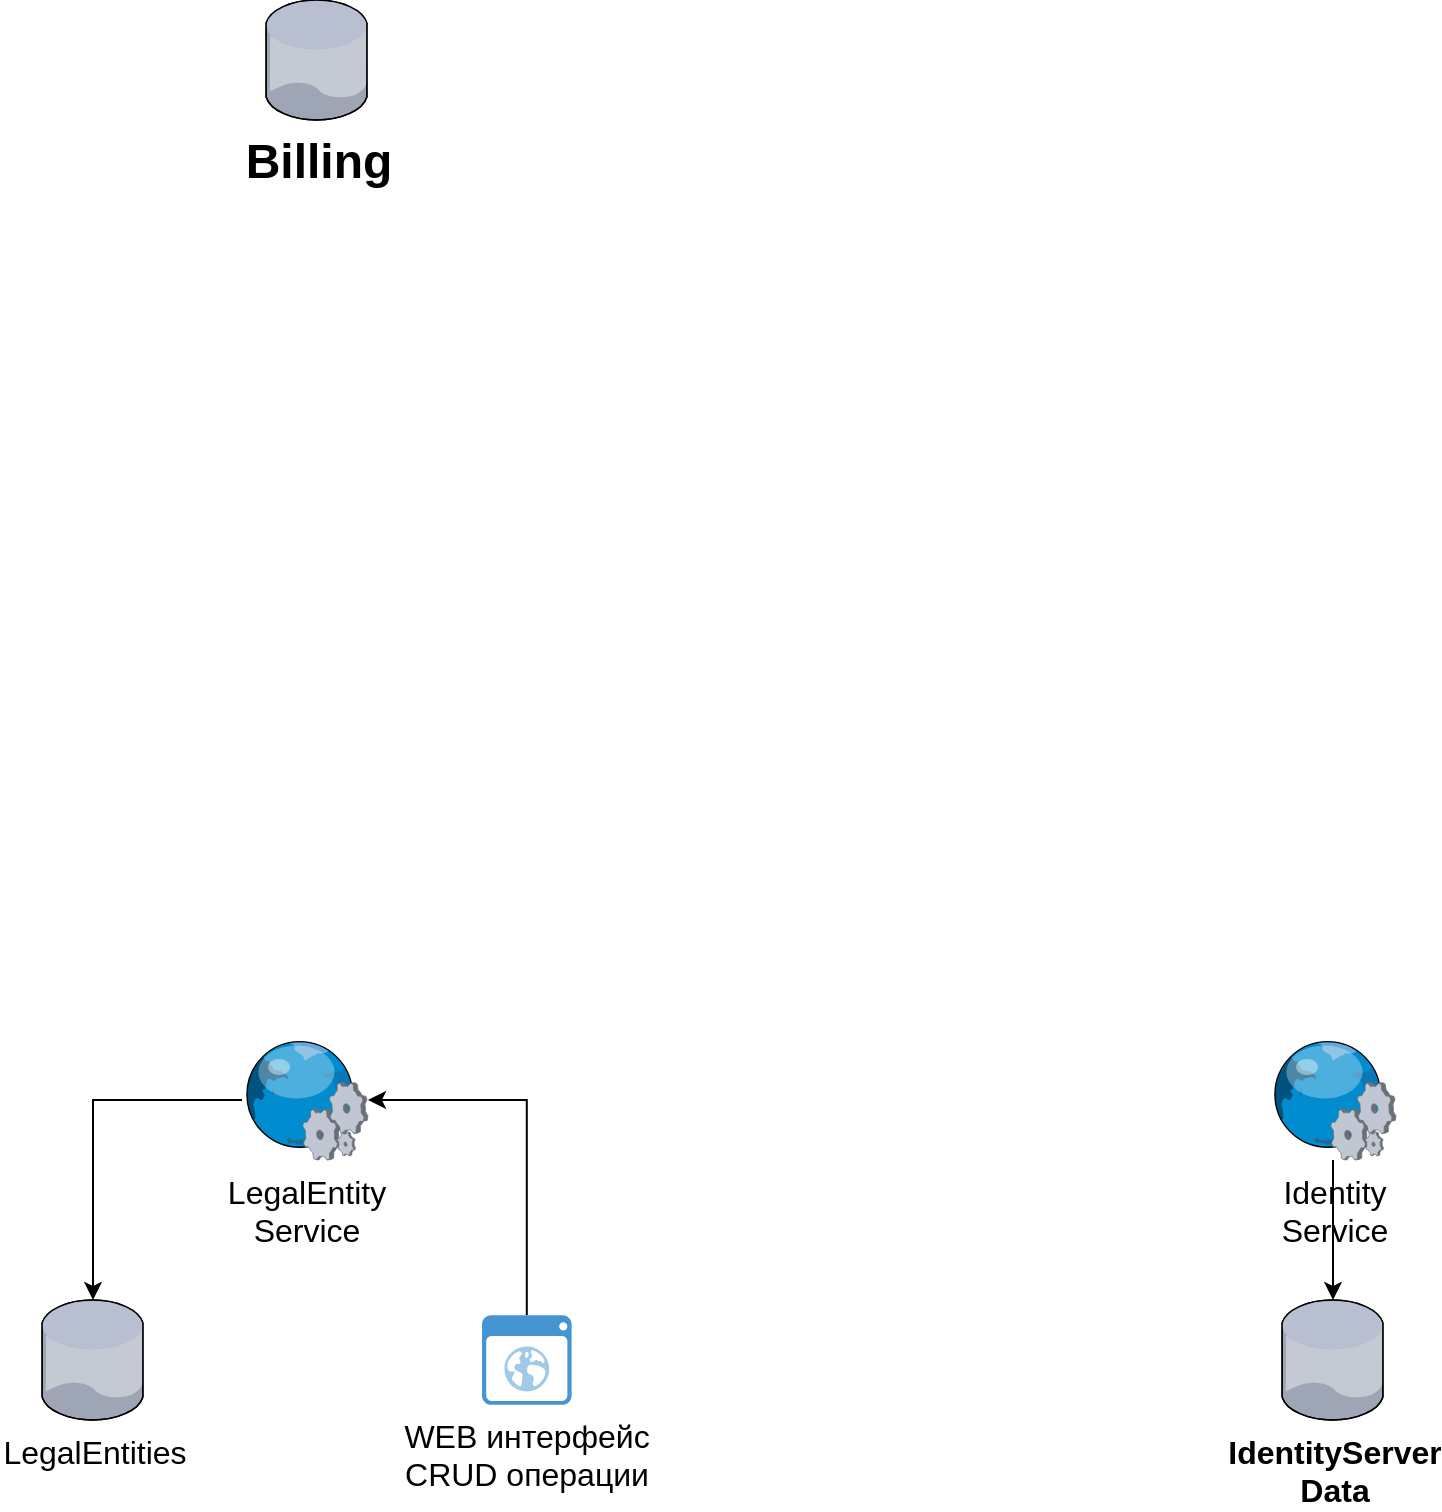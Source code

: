 <mxfile version="14.1.1" type="github">
  <diagram id="1AalQ-GsTw3ZI122VdQ2" name="Page-1">
    <mxGraphModel dx="2420" dy="960" grid="1" gridSize="10" guides="1" tooltips="1" connect="1" arrows="1" fold="1" page="1" pageScale="1" pageWidth="1169" pageHeight="827" math="0" shadow="0">
      <root>
        <mxCell id="0" />
        <mxCell id="1" parent="0" />
        <mxCell id="AjbBa6_dqzmwRnqRVF5m-1" value="Billing" style="verticalLabelPosition=bottom;aspect=fixed;html=1;verticalAlign=top;strokeColor=none;align=center;outlineConnect=0;shape=mxgraph.citrix.database;fontSize=24;labelPosition=center;fontStyle=1" vertex="1" parent="1">
          <mxGeometry x="152" y="40" width="51" height="60" as="geometry" />
        </mxCell>
        <mxCell id="AjbBa6_dqzmwRnqRVF5m-2" value="LegalEntities" style="verticalLabelPosition=bottom;aspect=fixed;html=1;verticalAlign=top;strokeColor=none;align=center;outlineConnect=0;shape=mxgraph.citrix.database;fontSize=16;labelPosition=center;fontStyle=0" vertex="1" parent="1">
          <mxGeometry x="40" y="690" width="51" height="60" as="geometry" />
        </mxCell>
        <mxCell id="AjbBa6_dqzmwRnqRVF5m-5" style="edgeStyle=orthogonalEdgeStyle;rounded=0;orthogonalLoop=1;jettySize=auto;html=1;" edge="1" parent="1" source="AjbBa6_dqzmwRnqRVF5m-4" target="AjbBa6_dqzmwRnqRVF5m-2">
          <mxGeometry relative="1" as="geometry" />
        </mxCell>
        <mxCell id="AjbBa6_dqzmwRnqRVF5m-4" value="LegalEntity&lt;br style=&quot;font-size: 16px;&quot;&gt;Service" style="verticalLabelPosition=bottom;aspect=fixed;html=1;verticalAlign=top;strokeColor=none;align=center;outlineConnect=0;shape=mxgraph.citrix.web_service;fontSize=16;labelPosition=center;" vertex="1" parent="1">
          <mxGeometry x="140" y="560" width="63" height="60" as="geometry" />
        </mxCell>
        <mxCell id="AjbBa6_dqzmwRnqRVF5m-9" style="edgeStyle=orthogonalEdgeStyle;rounded=0;orthogonalLoop=1;jettySize=auto;html=1;fontSize=16;" edge="1" parent="1" source="AjbBa6_dqzmwRnqRVF5m-6" target="AjbBa6_dqzmwRnqRVF5m-4">
          <mxGeometry relative="1" as="geometry">
            <Array as="points">
              <mxPoint x="282" y="590" />
            </Array>
          </mxGeometry>
        </mxCell>
        <mxCell id="AjbBa6_dqzmwRnqRVF5m-6" value="WEB интерфейс&lt;br style=&quot;font-size: 16px;&quot;&gt;CRUD операции" style="shadow=0;dashed=0;html=1;strokeColor=none;fillColor=#4495D1;labelPosition=center;verticalLabelPosition=bottom;verticalAlign=top;align=center;outlineConnect=0;shape=mxgraph.veeam.2d.web_ui;fontSize=16;" vertex="1" parent="1">
          <mxGeometry x="260" y="697.6" width="44.8" height="44.8" as="geometry" />
        </mxCell>
        <mxCell id="AjbBa6_dqzmwRnqRVF5m-13" style="edgeStyle=orthogonalEdgeStyle;rounded=0;orthogonalLoop=1;jettySize=auto;html=1;fontSize=16;" edge="1" parent="1" source="AjbBa6_dqzmwRnqRVF5m-11" target="AjbBa6_dqzmwRnqRVF5m-12">
          <mxGeometry relative="1" as="geometry" />
        </mxCell>
        <mxCell id="AjbBa6_dqzmwRnqRVF5m-11" value="Identity&lt;br&gt;Service" style="verticalLabelPosition=bottom;aspect=fixed;html=1;verticalAlign=top;strokeColor=none;align=center;outlineConnect=0;shape=mxgraph.citrix.web_service;fontSize=16;labelPosition=center;" vertex="1" parent="1">
          <mxGeometry x="654" y="560" width="63" height="60" as="geometry" />
        </mxCell>
        <mxCell id="AjbBa6_dqzmwRnqRVF5m-12" value="&lt;span style=&quot;font-weight: 700 ; text-align: left&quot;&gt;&lt;font style=&quot;font-size: 16px&quot;&gt;IdentityServer&lt;br&gt;Data&lt;/font&gt;&lt;/span&gt;" style="verticalLabelPosition=bottom;aspect=fixed;html=1;verticalAlign=top;strokeColor=none;align=center;outlineConnect=0;shape=mxgraph.citrix.database;fontSize=16;labelPosition=center;fontStyle=0" vertex="1" parent="1">
          <mxGeometry x="660" y="690" width="51" height="60" as="geometry" />
        </mxCell>
      </root>
    </mxGraphModel>
  </diagram>
</mxfile>
